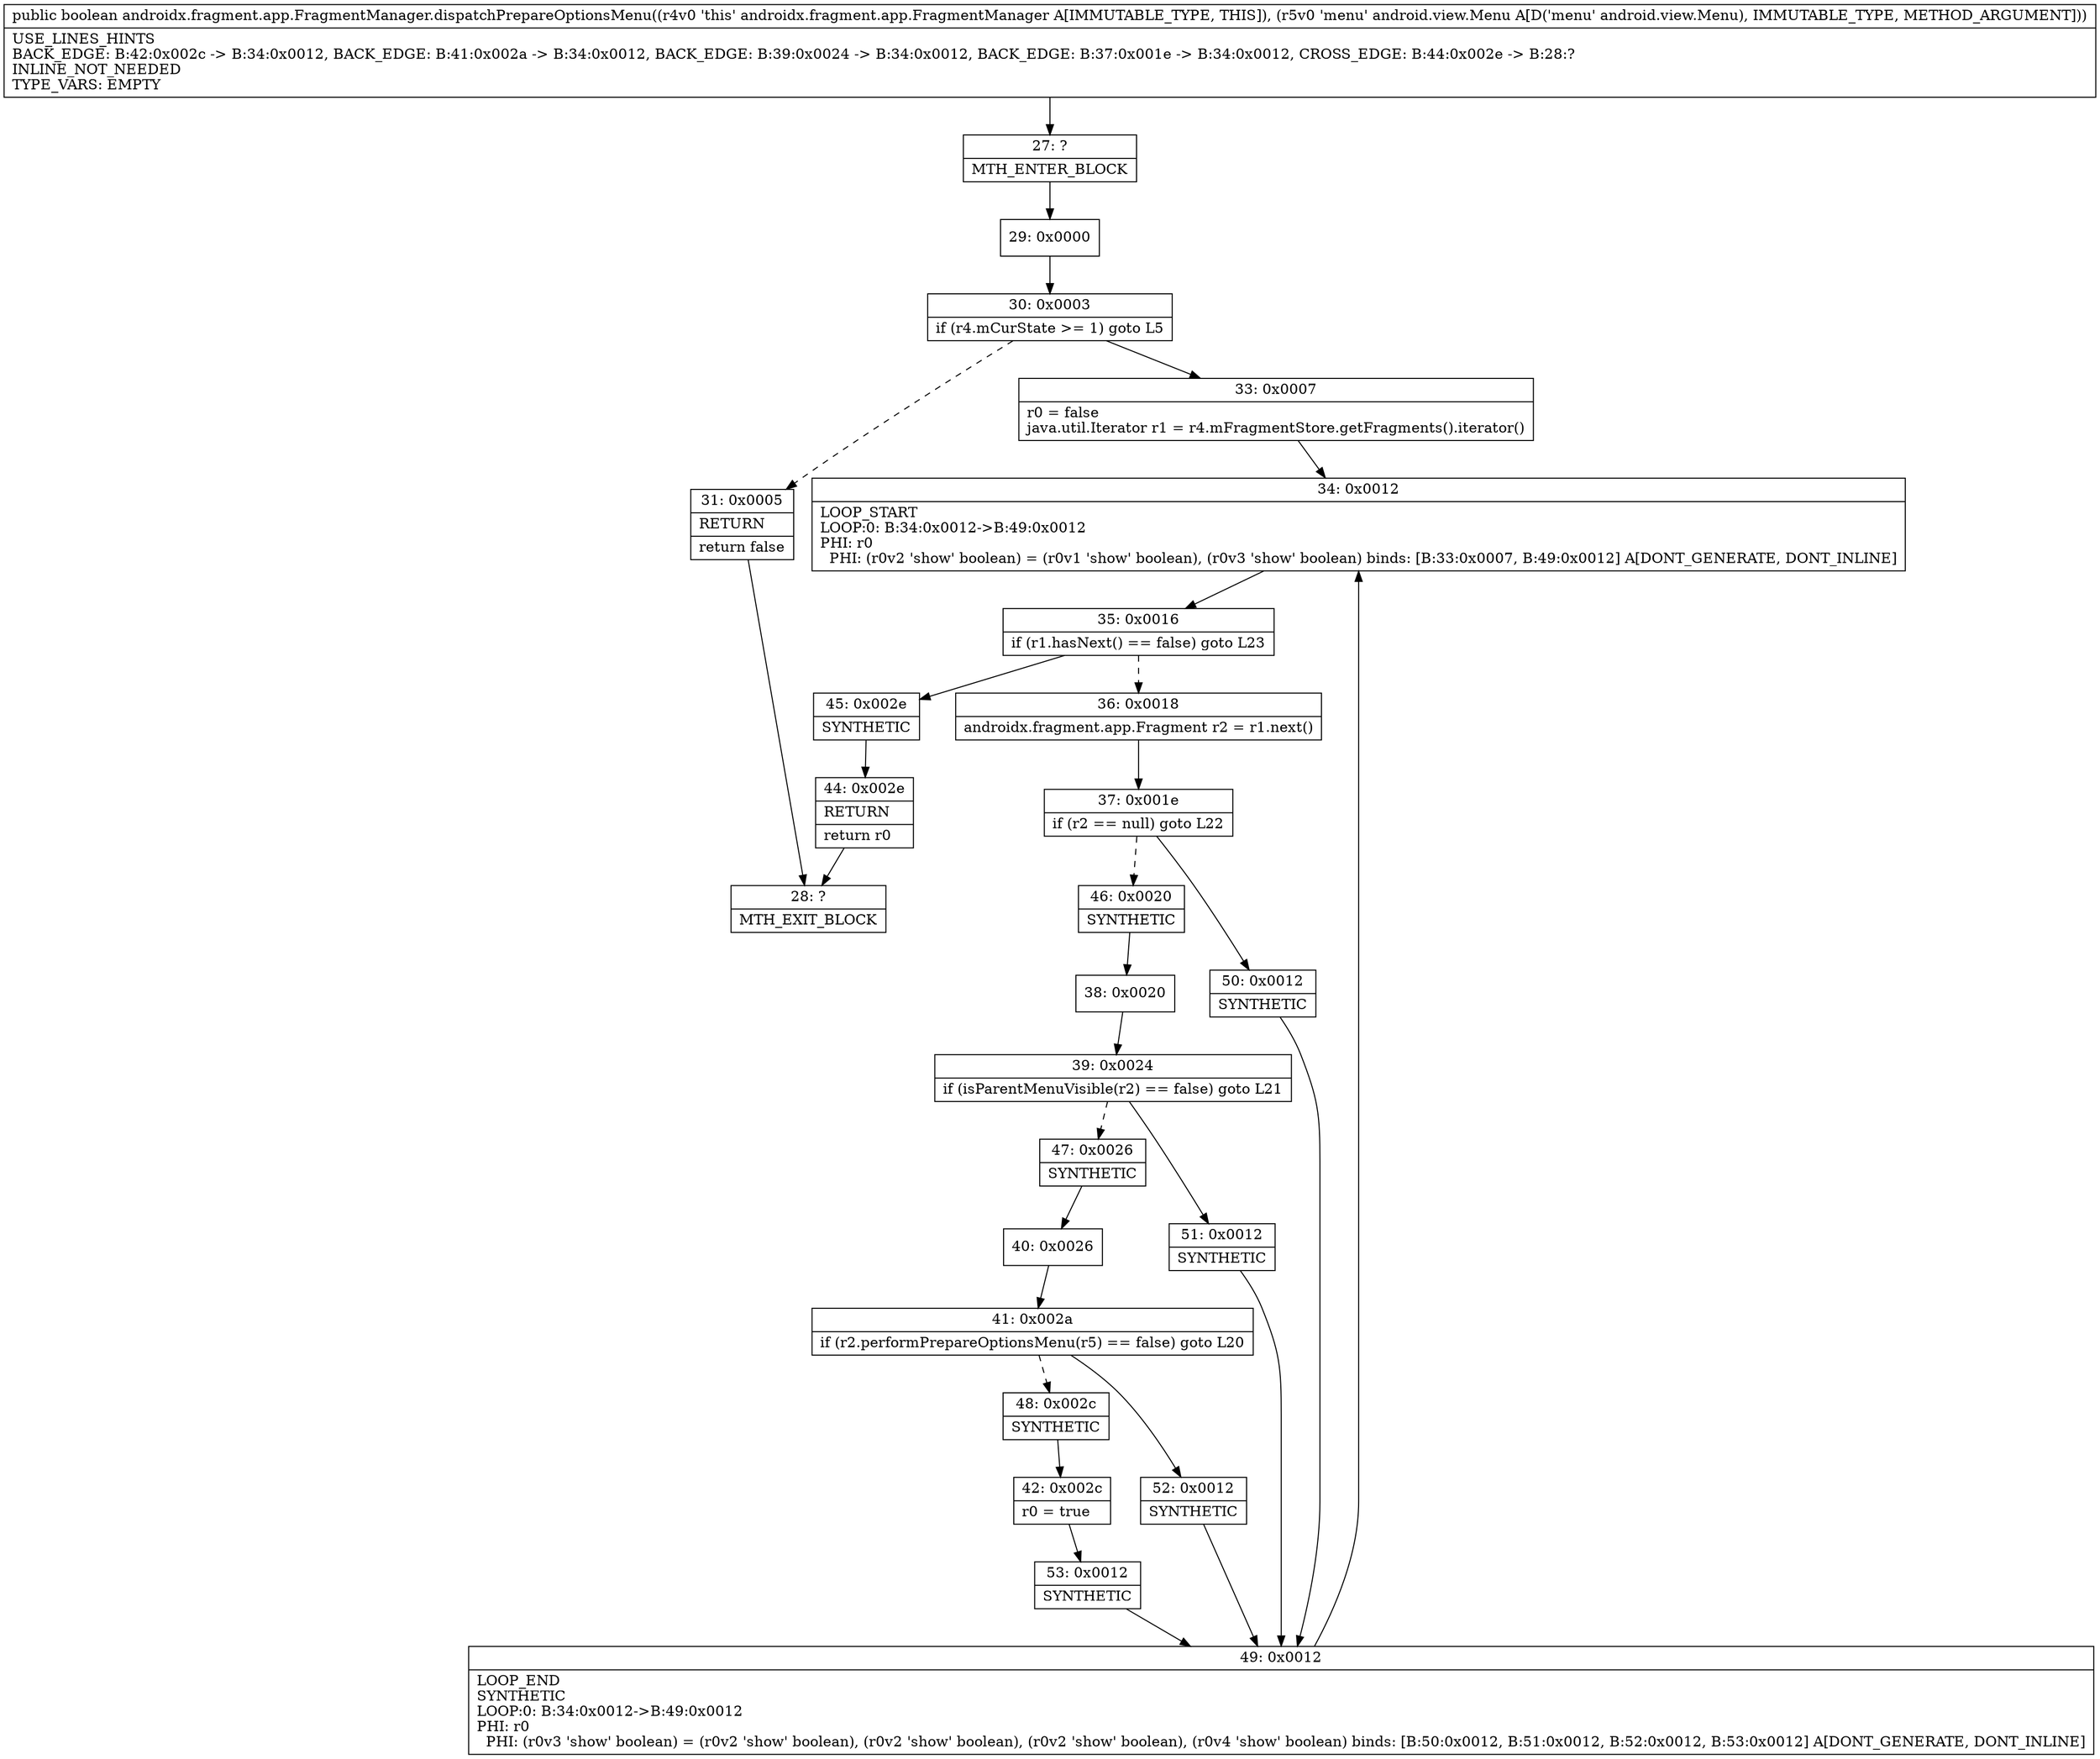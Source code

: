 digraph "CFG forandroidx.fragment.app.FragmentManager.dispatchPrepareOptionsMenu(Landroid\/view\/Menu;)Z" {
Node_27 [shape=record,label="{27\:\ ?|MTH_ENTER_BLOCK\l}"];
Node_29 [shape=record,label="{29\:\ 0x0000}"];
Node_30 [shape=record,label="{30\:\ 0x0003|if (r4.mCurState \>= 1) goto L5\l}"];
Node_31 [shape=record,label="{31\:\ 0x0005|RETURN\l|return false\l}"];
Node_28 [shape=record,label="{28\:\ ?|MTH_EXIT_BLOCK\l}"];
Node_33 [shape=record,label="{33\:\ 0x0007|r0 = false\ljava.util.Iterator r1 = r4.mFragmentStore.getFragments().iterator()\l}"];
Node_34 [shape=record,label="{34\:\ 0x0012|LOOP_START\lLOOP:0: B:34:0x0012\-\>B:49:0x0012\lPHI: r0 \l  PHI: (r0v2 'show' boolean) = (r0v1 'show' boolean), (r0v3 'show' boolean) binds: [B:33:0x0007, B:49:0x0012] A[DONT_GENERATE, DONT_INLINE]\l}"];
Node_35 [shape=record,label="{35\:\ 0x0016|if (r1.hasNext() == false) goto L23\l}"];
Node_36 [shape=record,label="{36\:\ 0x0018|androidx.fragment.app.Fragment r2 = r1.next()\l}"];
Node_37 [shape=record,label="{37\:\ 0x001e|if (r2 == null) goto L22\l}"];
Node_46 [shape=record,label="{46\:\ 0x0020|SYNTHETIC\l}"];
Node_38 [shape=record,label="{38\:\ 0x0020}"];
Node_39 [shape=record,label="{39\:\ 0x0024|if (isParentMenuVisible(r2) == false) goto L21\l}"];
Node_47 [shape=record,label="{47\:\ 0x0026|SYNTHETIC\l}"];
Node_40 [shape=record,label="{40\:\ 0x0026}"];
Node_41 [shape=record,label="{41\:\ 0x002a|if (r2.performPrepareOptionsMenu(r5) == false) goto L20\l}"];
Node_48 [shape=record,label="{48\:\ 0x002c|SYNTHETIC\l}"];
Node_42 [shape=record,label="{42\:\ 0x002c|r0 = true\l}"];
Node_53 [shape=record,label="{53\:\ 0x0012|SYNTHETIC\l}"];
Node_49 [shape=record,label="{49\:\ 0x0012|LOOP_END\lSYNTHETIC\lLOOP:0: B:34:0x0012\-\>B:49:0x0012\lPHI: r0 \l  PHI: (r0v3 'show' boolean) = (r0v2 'show' boolean), (r0v2 'show' boolean), (r0v2 'show' boolean), (r0v4 'show' boolean) binds: [B:50:0x0012, B:51:0x0012, B:52:0x0012, B:53:0x0012] A[DONT_GENERATE, DONT_INLINE]\l}"];
Node_52 [shape=record,label="{52\:\ 0x0012|SYNTHETIC\l}"];
Node_51 [shape=record,label="{51\:\ 0x0012|SYNTHETIC\l}"];
Node_50 [shape=record,label="{50\:\ 0x0012|SYNTHETIC\l}"];
Node_45 [shape=record,label="{45\:\ 0x002e|SYNTHETIC\l}"];
Node_44 [shape=record,label="{44\:\ 0x002e|RETURN\l|return r0\l}"];
MethodNode[shape=record,label="{public boolean androidx.fragment.app.FragmentManager.dispatchPrepareOptionsMenu((r4v0 'this' androidx.fragment.app.FragmentManager A[IMMUTABLE_TYPE, THIS]), (r5v0 'menu' android.view.Menu A[D('menu' android.view.Menu), IMMUTABLE_TYPE, METHOD_ARGUMENT]))  | USE_LINES_HINTS\lBACK_EDGE: B:42:0x002c \-\> B:34:0x0012, BACK_EDGE: B:41:0x002a \-\> B:34:0x0012, BACK_EDGE: B:39:0x0024 \-\> B:34:0x0012, BACK_EDGE: B:37:0x001e \-\> B:34:0x0012, CROSS_EDGE: B:44:0x002e \-\> B:28:?\lINLINE_NOT_NEEDED\lTYPE_VARS: EMPTY\l}"];
MethodNode -> Node_27;Node_27 -> Node_29;
Node_29 -> Node_30;
Node_30 -> Node_31[style=dashed];
Node_30 -> Node_33;
Node_31 -> Node_28;
Node_33 -> Node_34;
Node_34 -> Node_35;
Node_35 -> Node_36[style=dashed];
Node_35 -> Node_45;
Node_36 -> Node_37;
Node_37 -> Node_46[style=dashed];
Node_37 -> Node_50;
Node_46 -> Node_38;
Node_38 -> Node_39;
Node_39 -> Node_47[style=dashed];
Node_39 -> Node_51;
Node_47 -> Node_40;
Node_40 -> Node_41;
Node_41 -> Node_48[style=dashed];
Node_41 -> Node_52;
Node_48 -> Node_42;
Node_42 -> Node_53;
Node_53 -> Node_49;
Node_49 -> Node_34;
Node_52 -> Node_49;
Node_51 -> Node_49;
Node_50 -> Node_49;
Node_45 -> Node_44;
Node_44 -> Node_28;
}

